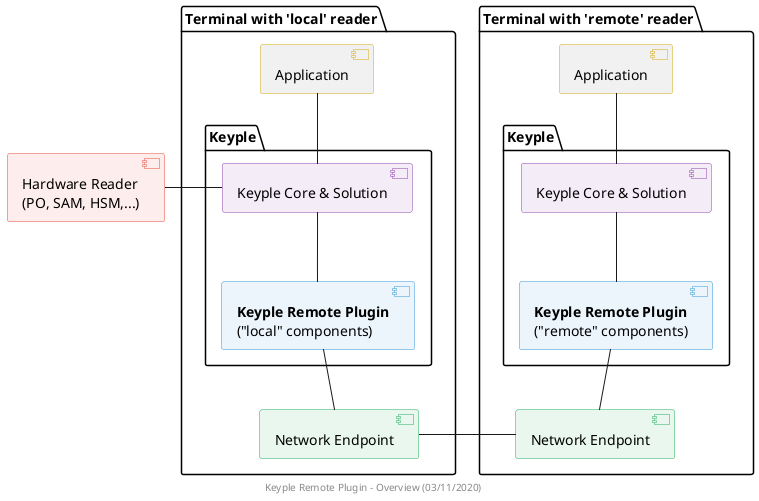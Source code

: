 @startuml
footer
    Keyple Remote Plugin - Overview (03/11/2020)
end footer

' == THEME ==

'Couleurs issues de : https://htmlcolorcodes.com/fr/tableau-de-couleur/tableau-de-couleur-design-plat/
skinparam Shadowing false
skinparam component {
    BorderColor #D4AC0D
    ' Red
    BackgroundColor<<red>> #FDEDEC
    BorderColor<<red>> #E74C3C
    ' Purple
    BackgroundColor<<purple>> #F4ECF7
    BorderColor<<purple>> #8E44AD
    ' blue
    BackgroundColor<<blue>> #EBF5FB
    BorderColor<<blue>> #3498DB
    ' Green
    BackgroundColor<<green>> #E9F7EF
    BorderColor<<green>> #27AE60
    ' Grey
    BackgroundColor<<grey>> #EAECEE
    BorderColor<<grey>> #2C3E50
}
hide <<red>> stereotype
hide <<purple>> stereotype
hide <<blue>> stereotype
hide <<green>> stereotype
hide <<grey>> stereotype

' == CONTENT ==

[Hardware Reader\n(PO, SAM, HSM,...)] as reader <<red>>

package "Terminal with 'local' reader" {
    [Application] as appA
    package "Keyple" as localKeyple {
        [**Keyple Remote Plugin**\n("local" components)] as localLib <<blue>>
        [Keyple Core & Solution] as localKeypleLibs <<purple>>
    }
    [Network Endpoint] as endpointA <<green>>
}

package "Terminal with 'remote' reader" {
    [Application] as appB
    package "Keyple" as remoteKeyple {
        [Keyple Core & Solution] as remoteKeypleLibs <<purple>>
        [**Keyple Remote Plugin**\n("remote" components)] as remoteLib <<blue>>
    }
    [Network Endpoint] as endpointB <<green>>
}

reader - localKeypleLibs

appA -- localKeypleLibs
localKeypleLibs -- localLib
localLib -- endpointA

endpointA - endpointB

appB -- remoteKeypleLibs
remoteKeypleLibs -- remoteLib
remoteLib -- endpointB

@enduml